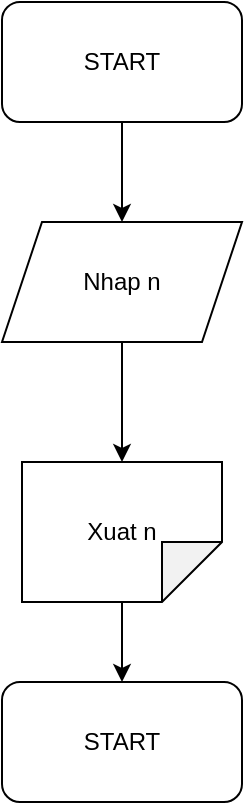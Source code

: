 <mxfile version="22.0.8" type="github">
  <diagram id="C5RBs43oDa-KdzZeNtuy" name="Page-1">
    <mxGraphModel dx="541" dy="373" grid="1" gridSize="10" guides="1" tooltips="1" connect="1" arrows="1" fold="1" page="1" pageScale="1" pageWidth="827" pageHeight="1169" math="0" shadow="0">
      <root>
        <mxCell id="WIyWlLk6GJQsqaUBKTNV-0" />
        <mxCell id="WIyWlLk6GJQsqaUBKTNV-1" parent="WIyWlLk6GJQsqaUBKTNV-0" />
        <mxCell id="tniMdDykznSdDNovfLTg-2" style="edgeStyle=orthogonalEdgeStyle;rounded=0;orthogonalLoop=1;jettySize=auto;html=1;" edge="1" parent="WIyWlLk6GJQsqaUBKTNV-1" source="tniMdDykznSdDNovfLTg-7" target="tniMdDykznSdDNovfLTg-1">
          <mxGeometry relative="1" as="geometry">
            <mxPoint x="60" y="130" as="sourcePoint" />
          </mxGeometry>
        </mxCell>
        <mxCell id="tniMdDykznSdDNovfLTg-6" style="edgeStyle=orthogonalEdgeStyle;rounded=0;orthogonalLoop=1;jettySize=auto;html=1;exitX=0.5;exitY=1;exitDx=0;exitDy=0;" edge="1" parent="WIyWlLk6GJQsqaUBKTNV-1" source="tniMdDykznSdDNovfLTg-1" target="tniMdDykznSdDNovfLTg-5">
          <mxGeometry relative="1" as="geometry" />
        </mxCell>
        <mxCell id="tniMdDykznSdDNovfLTg-1" value="Nhap n" style="shape=parallelogram;perimeter=parallelogramPerimeter;whiteSpace=wrap;html=1;fixedSize=1;strokeWidth=1;" vertex="1" parent="WIyWlLk6GJQsqaUBKTNV-1">
          <mxGeometry y="170" width="120" height="60" as="geometry" />
        </mxCell>
        <mxCell id="tniMdDykznSdDNovfLTg-11" style="edgeStyle=orthogonalEdgeStyle;rounded=0;orthogonalLoop=1;jettySize=auto;html=1;entryX=0.5;entryY=0;entryDx=0;entryDy=0;" edge="1" parent="WIyWlLk6GJQsqaUBKTNV-1" source="tniMdDykznSdDNovfLTg-5" target="tniMdDykznSdDNovfLTg-9">
          <mxGeometry relative="1" as="geometry" />
        </mxCell>
        <mxCell id="tniMdDykznSdDNovfLTg-5" value="Xuat n" style="shape=note;whiteSpace=wrap;html=1;backgroundOutline=1;darkOpacity=0.05;rotation=90;horizontal=0;" vertex="1" parent="WIyWlLk6GJQsqaUBKTNV-1">
          <mxGeometry x="25" y="275" width="70" height="100" as="geometry" />
        </mxCell>
        <mxCell id="tniMdDykznSdDNovfLTg-7" value="START" style="rounded=1;whiteSpace=wrap;html=1;" vertex="1" parent="WIyWlLk6GJQsqaUBKTNV-1">
          <mxGeometry y="60" width="120" height="60" as="geometry" />
        </mxCell>
        <mxCell id="tniMdDykznSdDNovfLTg-9" value="START" style="rounded=1;whiteSpace=wrap;html=1;" vertex="1" parent="WIyWlLk6GJQsqaUBKTNV-1">
          <mxGeometry y="400" width="120" height="60" as="geometry" />
        </mxCell>
      </root>
    </mxGraphModel>
  </diagram>
</mxfile>
